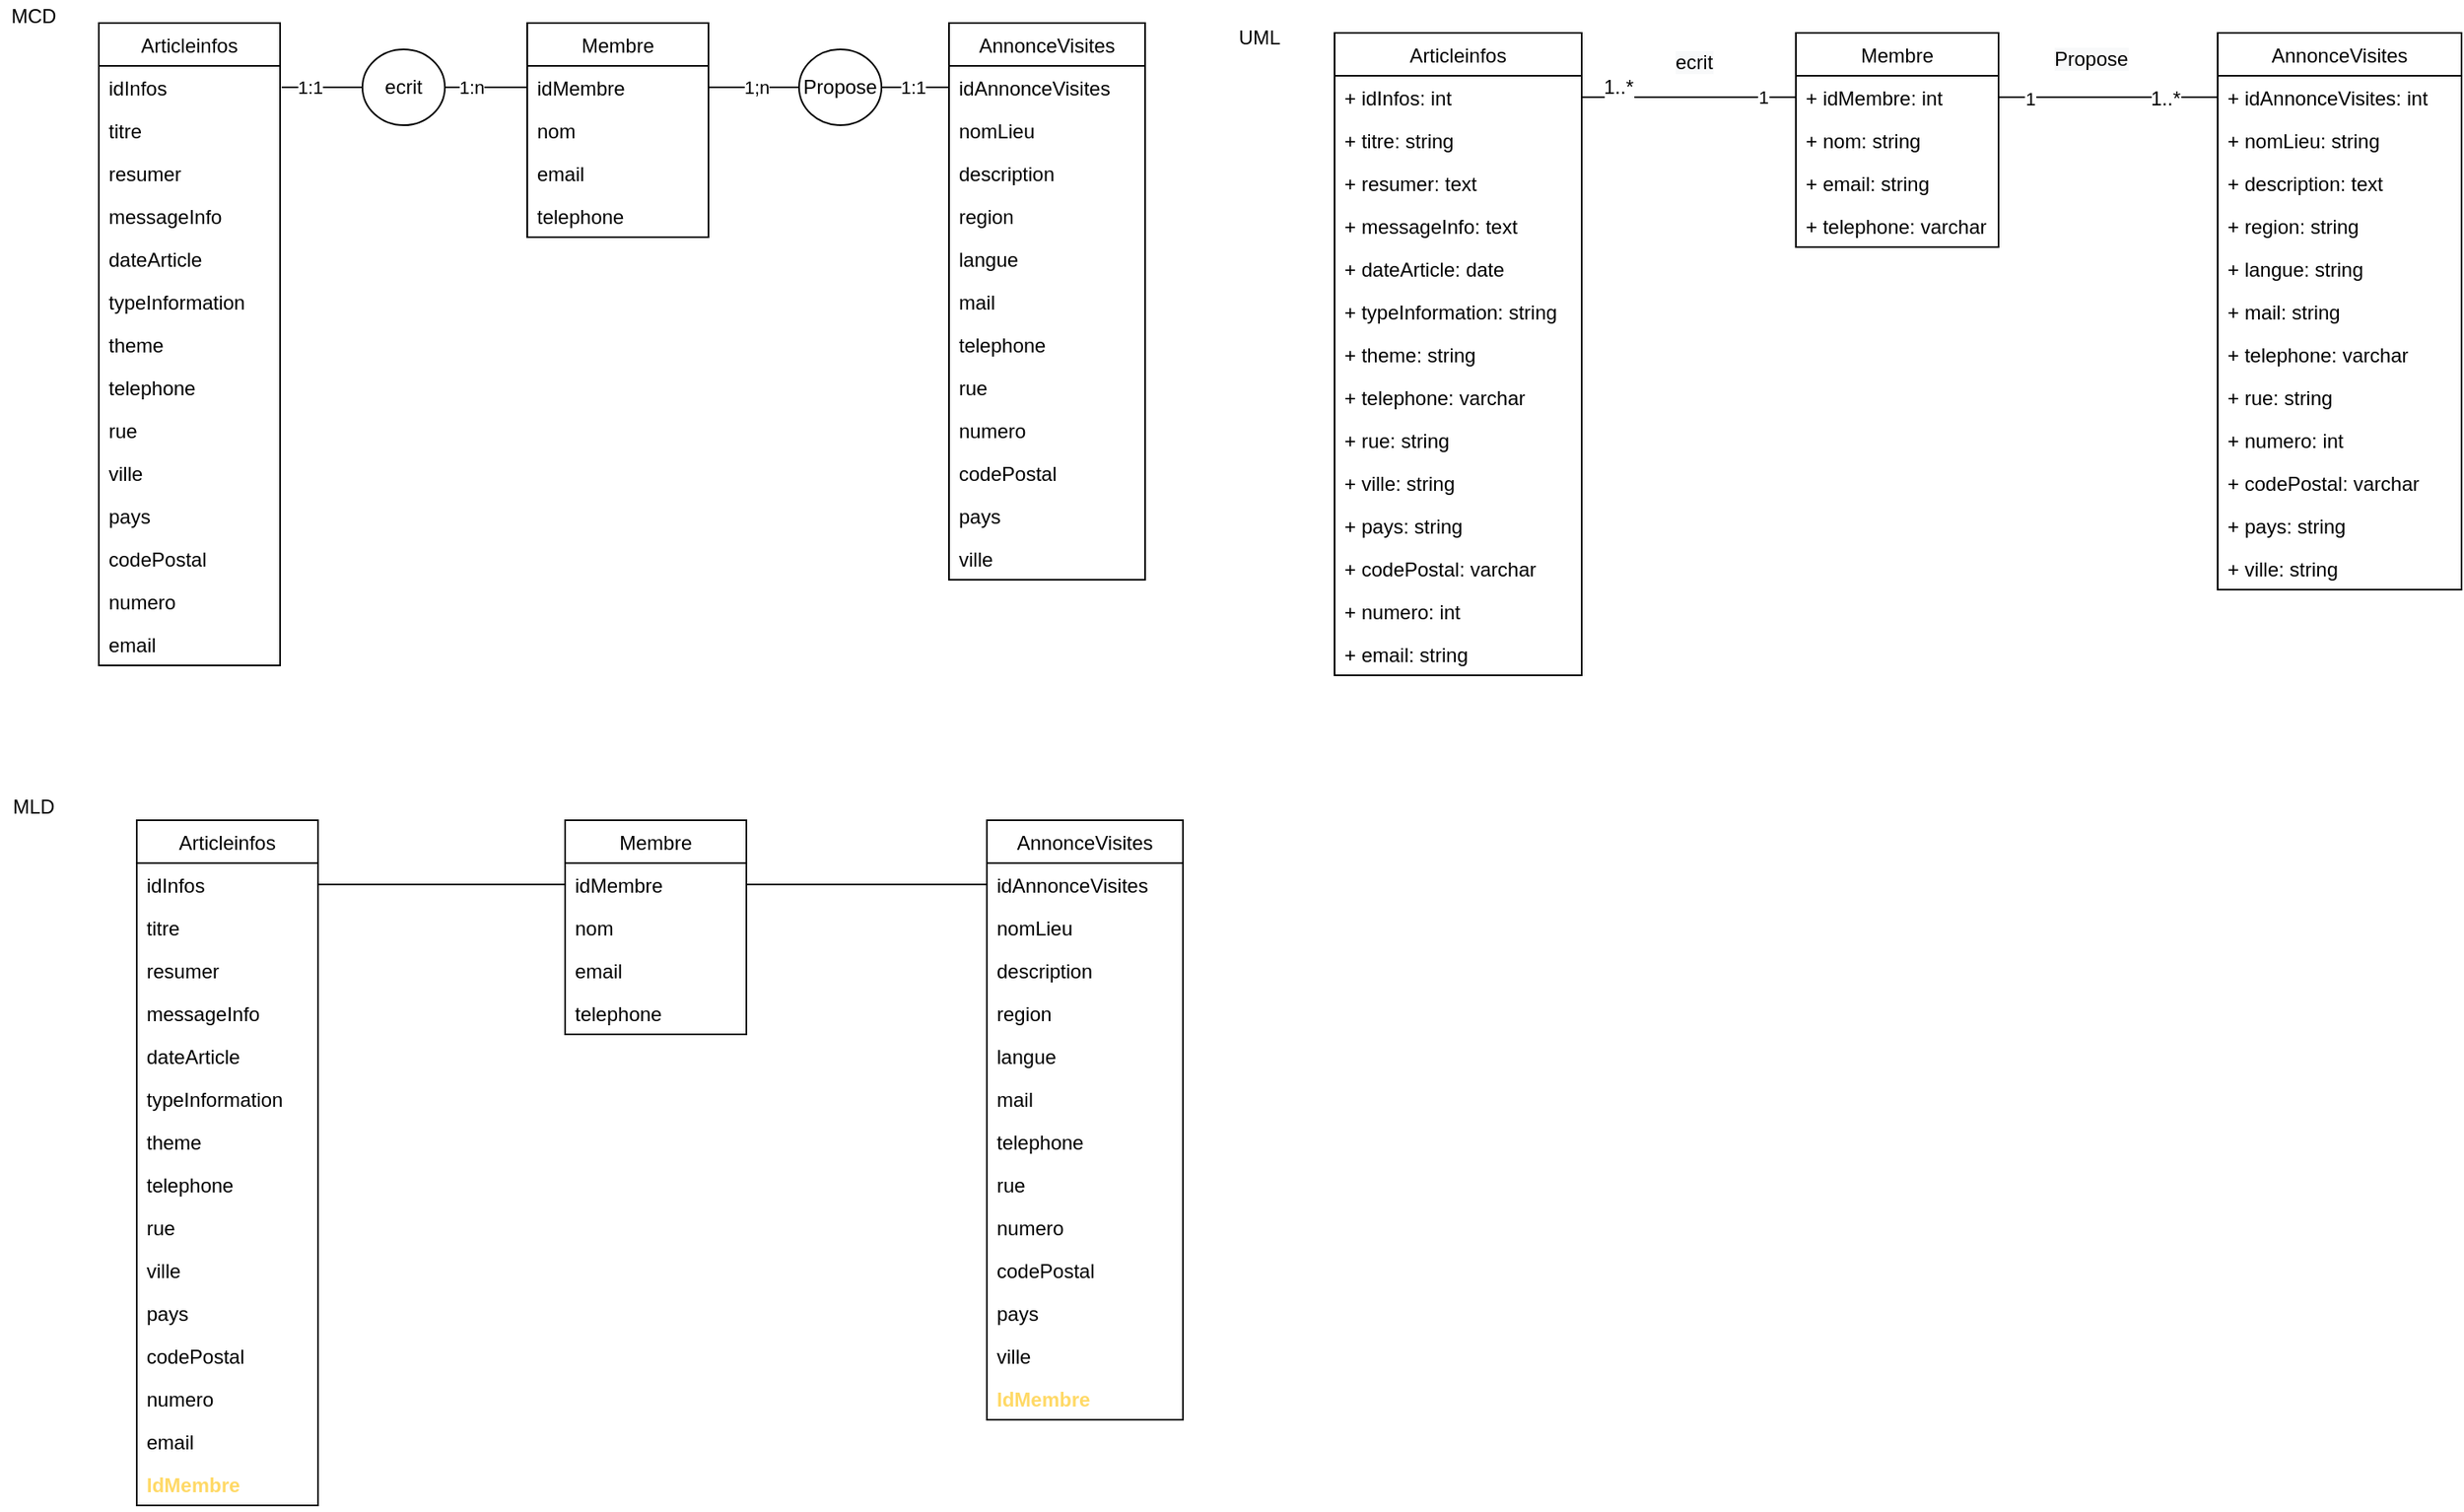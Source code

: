 <mxfile version="14.1.8" type="device"><diagram id="xvcOyk2g-yGnM3AWFc_P" name="Page-1"><mxGraphModel dx="1264" dy="1801" grid="1" gridSize="10" guides="1" tooltips="1" connect="1" arrows="1" fold="1" page="1" pageScale="1" pageWidth="827" pageHeight="1169" math="0" shadow="0"><root><mxCell id="0"/><mxCell id="1" parent="0"/><mxCell id="XRsnQFjQ1CBoP8a9U3UT-1" value="Membre" style="swimlane;fontStyle=0;childLayout=stackLayout;horizontal=1;startSize=26;fillColor=none;horizontalStack=0;resizeParent=1;resizeParentMax=0;resizeLast=0;collapsible=1;marginBottom=0;" vertex="1" parent="1"><mxGeometry x="820" y="-596" width="110" height="130" as="geometry"/></mxCell><mxCell id="XRsnQFjQ1CBoP8a9U3UT-2" value="idMembre" style="text;strokeColor=none;fillColor=none;align=left;verticalAlign=top;spacingLeft=4;spacingRight=4;overflow=hidden;rotatable=0;points=[[0,0.5],[1,0.5]];portConstraint=eastwest;" vertex="1" parent="XRsnQFjQ1CBoP8a9U3UT-1"><mxGeometry y="26" width="110" height="26" as="geometry"/></mxCell><mxCell id="XRsnQFjQ1CBoP8a9U3UT-3" value="nom" style="text;strokeColor=none;fillColor=none;align=left;verticalAlign=top;spacingLeft=4;spacingRight=4;overflow=hidden;rotatable=0;points=[[0,0.5],[1,0.5]];portConstraint=eastwest;" vertex="1" parent="XRsnQFjQ1CBoP8a9U3UT-1"><mxGeometry y="52" width="110" height="26" as="geometry"/></mxCell><mxCell id="XRsnQFjQ1CBoP8a9U3UT-4" value="email" style="text;strokeColor=none;fillColor=none;align=left;verticalAlign=top;spacingLeft=4;spacingRight=4;overflow=hidden;rotatable=0;points=[[0,0.5],[1,0.5]];portConstraint=eastwest;" vertex="1" parent="XRsnQFjQ1CBoP8a9U3UT-1"><mxGeometry y="78" width="110" height="26" as="geometry"/></mxCell><mxCell id="XRsnQFjQ1CBoP8a9U3UT-5" value="telephone" style="text;strokeColor=none;fillColor=none;align=left;verticalAlign=top;spacingLeft=4;spacingRight=4;overflow=hidden;rotatable=0;points=[[0,0.5],[1,0.5]];portConstraint=eastwest;" vertex="1" parent="XRsnQFjQ1CBoP8a9U3UT-1"><mxGeometry y="104" width="110" height="26" as="geometry"/></mxCell><mxCell id="XRsnQFjQ1CBoP8a9U3UT-6" value="Articleinfos" style="swimlane;fontStyle=0;childLayout=stackLayout;horizontal=1;startSize=26;fillColor=none;horizontalStack=0;resizeParent=1;resizeParentMax=0;resizeLast=0;collapsible=1;marginBottom=0;" vertex="1" parent="1"><mxGeometry x="560" y="-596" width="110" height="390" as="geometry"/></mxCell><mxCell id="XRsnQFjQ1CBoP8a9U3UT-7" value="idInfos" style="text;strokeColor=none;fillColor=none;align=left;verticalAlign=top;spacingLeft=4;spacingRight=4;overflow=hidden;rotatable=0;points=[[0,0.5],[1,0.5]];portConstraint=eastwest;" vertex="1" parent="XRsnQFjQ1CBoP8a9U3UT-6"><mxGeometry y="26" width="110" height="26" as="geometry"/></mxCell><mxCell id="XRsnQFjQ1CBoP8a9U3UT-8" value="titre" style="text;strokeColor=none;fillColor=none;align=left;verticalAlign=top;spacingLeft=4;spacingRight=4;overflow=hidden;rotatable=0;points=[[0,0.5],[1,0.5]];portConstraint=eastwest;" vertex="1" parent="XRsnQFjQ1CBoP8a9U3UT-6"><mxGeometry y="52" width="110" height="26" as="geometry"/></mxCell><mxCell id="XRsnQFjQ1CBoP8a9U3UT-9" value="resumer" style="text;strokeColor=none;fillColor=none;align=left;verticalAlign=top;spacingLeft=4;spacingRight=4;overflow=hidden;rotatable=0;points=[[0,0.5],[1,0.5]];portConstraint=eastwest;" vertex="1" parent="XRsnQFjQ1CBoP8a9U3UT-6"><mxGeometry y="78" width="110" height="26" as="geometry"/></mxCell><mxCell id="XRsnQFjQ1CBoP8a9U3UT-10" value="messageInfo" style="text;strokeColor=none;fillColor=none;align=left;verticalAlign=top;spacingLeft=4;spacingRight=4;overflow=hidden;rotatable=0;points=[[0,0.5],[1,0.5]];portConstraint=eastwest;" vertex="1" parent="XRsnQFjQ1CBoP8a9U3UT-6"><mxGeometry y="104" width="110" height="26" as="geometry"/></mxCell><mxCell id="XRsnQFjQ1CBoP8a9U3UT-11" value="dateArticle" style="text;strokeColor=none;fillColor=none;align=left;verticalAlign=top;spacingLeft=4;spacingRight=4;overflow=hidden;rotatable=0;points=[[0,0.5],[1,0.5]];portConstraint=eastwest;" vertex="1" parent="XRsnQFjQ1CBoP8a9U3UT-6"><mxGeometry y="130" width="110" height="26" as="geometry"/></mxCell><mxCell id="XRsnQFjQ1CBoP8a9U3UT-12" value="typeInformation" style="text;strokeColor=none;fillColor=none;align=left;verticalAlign=top;spacingLeft=4;spacingRight=4;overflow=hidden;rotatable=0;points=[[0,0.5],[1,0.5]];portConstraint=eastwest;" vertex="1" parent="XRsnQFjQ1CBoP8a9U3UT-6"><mxGeometry y="156" width="110" height="26" as="geometry"/></mxCell><mxCell id="XRsnQFjQ1CBoP8a9U3UT-13" value="theme&#10;" style="text;strokeColor=none;fillColor=none;align=left;verticalAlign=top;spacingLeft=4;spacingRight=4;overflow=hidden;rotatable=0;points=[[0,0.5],[1,0.5]];portConstraint=eastwest;" vertex="1" parent="XRsnQFjQ1CBoP8a9U3UT-6"><mxGeometry y="182" width="110" height="26" as="geometry"/></mxCell><mxCell id="XRsnQFjQ1CBoP8a9U3UT-14" value="telephone" style="text;strokeColor=none;fillColor=none;align=left;verticalAlign=top;spacingLeft=4;spacingRight=4;overflow=hidden;rotatable=0;points=[[0,0.5],[1,0.5]];portConstraint=eastwest;" vertex="1" parent="XRsnQFjQ1CBoP8a9U3UT-6"><mxGeometry y="208" width="110" height="26" as="geometry"/></mxCell><mxCell id="XRsnQFjQ1CBoP8a9U3UT-15" value="rue" style="text;strokeColor=none;fillColor=none;align=left;verticalAlign=top;spacingLeft=4;spacingRight=4;overflow=hidden;rotatable=0;points=[[0,0.5],[1,0.5]];portConstraint=eastwest;" vertex="1" parent="XRsnQFjQ1CBoP8a9U3UT-6"><mxGeometry y="234" width="110" height="26" as="geometry"/></mxCell><mxCell id="XRsnQFjQ1CBoP8a9U3UT-16" value="ville" style="text;strokeColor=none;fillColor=none;align=left;verticalAlign=top;spacingLeft=4;spacingRight=4;overflow=hidden;rotatable=0;points=[[0,0.5],[1,0.5]];portConstraint=eastwest;" vertex="1" parent="XRsnQFjQ1CBoP8a9U3UT-6"><mxGeometry y="260" width="110" height="26" as="geometry"/></mxCell><mxCell id="XRsnQFjQ1CBoP8a9U3UT-17" value="pays" style="text;strokeColor=none;fillColor=none;align=left;verticalAlign=top;spacingLeft=4;spacingRight=4;overflow=hidden;rotatable=0;points=[[0,0.5],[1,0.5]];portConstraint=eastwest;" vertex="1" parent="XRsnQFjQ1CBoP8a9U3UT-6"><mxGeometry y="286" width="110" height="26" as="geometry"/></mxCell><mxCell id="XRsnQFjQ1CBoP8a9U3UT-18" value="codePostal" style="text;strokeColor=none;fillColor=none;align=left;verticalAlign=top;spacingLeft=4;spacingRight=4;overflow=hidden;rotatable=0;points=[[0,0.5],[1,0.5]];portConstraint=eastwest;" vertex="1" parent="XRsnQFjQ1CBoP8a9U3UT-6"><mxGeometry y="312" width="110" height="26" as="geometry"/></mxCell><mxCell id="XRsnQFjQ1CBoP8a9U3UT-19" value="numero" style="text;strokeColor=none;fillColor=none;align=left;verticalAlign=top;spacingLeft=4;spacingRight=4;overflow=hidden;rotatable=0;points=[[0,0.5],[1,0.5]];portConstraint=eastwest;" vertex="1" parent="XRsnQFjQ1CBoP8a9U3UT-6"><mxGeometry y="338" width="110" height="26" as="geometry"/></mxCell><mxCell id="XRsnQFjQ1CBoP8a9U3UT-20" value="email" style="text;strokeColor=none;fillColor=none;align=left;verticalAlign=top;spacingLeft=4;spacingRight=4;overflow=hidden;rotatable=0;points=[[0,0.5],[1,0.5]];portConstraint=eastwest;" vertex="1" parent="XRsnQFjQ1CBoP8a9U3UT-6"><mxGeometry y="364" width="110" height="26" as="geometry"/></mxCell><mxCell id="XRsnQFjQ1CBoP8a9U3UT-21" style="edgeStyle=orthogonalEdgeStyle;rounded=0;orthogonalLoop=1;jettySize=auto;html=1;exitX=0;exitY=0.5;exitDx=0;exitDy=0;endArrow=none;endFill=0;" edge="1" parent="1"><mxGeometry relative="1" as="geometry"><mxPoint x="721.0" y="-557" as="sourcePoint"/><mxPoint x="671" y="-557" as="targetPoint"/></mxGeometry></mxCell><mxCell id="XRsnQFjQ1CBoP8a9U3UT-22" value="1:1" style="edgeLabel;html=1;align=center;verticalAlign=middle;resizable=0;points=[];" vertex="1" connectable="0" parent="XRsnQFjQ1CBoP8a9U3UT-21"><mxGeometry x="0.32" relative="1" as="geometry"><mxPoint as="offset"/></mxGeometry></mxCell><mxCell id="XRsnQFjQ1CBoP8a9U3UT-23" value="ecrit" style="ellipse;whiteSpace=wrap;html=1;" vertex="1" parent="1"><mxGeometry x="720" y="-580" width="50" height="46" as="geometry"/></mxCell><mxCell id="XRsnQFjQ1CBoP8a9U3UT-24" style="edgeStyle=orthogonalEdgeStyle;rounded=0;orthogonalLoop=1;jettySize=auto;html=1;entryX=1;entryY=0.5;entryDx=0;entryDy=0;endArrow=none;endFill=0;" edge="1" parent="1" source="XRsnQFjQ1CBoP8a9U3UT-2" target="XRsnQFjQ1CBoP8a9U3UT-23"><mxGeometry relative="1" as="geometry"/></mxCell><mxCell id="XRsnQFjQ1CBoP8a9U3UT-25" value="1:n" style="edgeLabel;html=1;align=center;verticalAlign=middle;resizable=0;points=[];" vertex="1" connectable="0" parent="XRsnQFjQ1CBoP8a9U3UT-24"><mxGeometry x="-0.362" relative="1" as="geometry"><mxPoint x="-18" as="offset"/></mxGeometry></mxCell><mxCell id="XRsnQFjQ1CBoP8a9U3UT-26" value="AnnonceVisites" style="swimlane;fontStyle=0;childLayout=stackLayout;horizontal=1;startSize=26;fillColor=none;horizontalStack=0;resizeParent=1;resizeParentMax=0;resizeLast=0;collapsible=1;marginBottom=0;" vertex="1" parent="1"><mxGeometry x="1076" y="-596" width="119" height="338" as="geometry"/></mxCell><mxCell id="XRsnQFjQ1CBoP8a9U3UT-27" value="idAnnonceVisites" style="text;strokeColor=none;fillColor=none;align=left;verticalAlign=top;spacingLeft=4;spacingRight=4;overflow=hidden;rotatable=0;points=[[0,0.5],[1,0.5]];portConstraint=eastwest;" vertex="1" parent="XRsnQFjQ1CBoP8a9U3UT-26"><mxGeometry y="26" width="119" height="26" as="geometry"/></mxCell><mxCell id="XRsnQFjQ1CBoP8a9U3UT-28" value="nomLieu" style="text;strokeColor=none;fillColor=none;align=left;verticalAlign=top;spacingLeft=4;spacingRight=4;overflow=hidden;rotatable=0;points=[[0,0.5],[1,0.5]];portConstraint=eastwest;" vertex="1" parent="XRsnQFjQ1CBoP8a9U3UT-26"><mxGeometry y="52" width="119" height="26" as="geometry"/></mxCell><mxCell id="XRsnQFjQ1CBoP8a9U3UT-122" value="description" style="text;strokeColor=none;fillColor=none;align=left;verticalAlign=top;spacingLeft=4;spacingRight=4;overflow=hidden;rotatable=0;points=[[0,0.5],[1,0.5]];portConstraint=eastwest;" vertex="1" parent="XRsnQFjQ1CBoP8a9U3UT-26"><mxGeometry y="78" width="119" height="26" as="geometry"/></mxCell><mxCell id="XRsnQFjQ1CBoP8a9U3UT-29" value="region" style="text;strokeColor=none;fillColor=none;align=left;verticalAlign=top;spacingLeft=4;spacingRight=4;overflow=hidden;rotatable=0;points=[[0,0.5],[1,0.5]];portConstraint=eastwest;" vertex="1" parent="XRsnQFjQ1CBoP8a9U3UT-26"><mxGeometry y="104" width="119" height="26" as="geometry"/></mxCell><mxCell id="XRsnQFjQ1CBoP8a9U3UT-30" value="langue" style="text;strokeColor=none;fillColor=none;align=left;verticalAlign=top;spacingLeft=4;spacingRight=4;overflow=hidden;rotatable=0;points=[[0,0.5],[1,0.5]];portConstraint=eastwest;" vertex="1" parent="XRsnQFjQ1CBoP8a9U3UT-26"><mxGeometry y="130" width="119" height="26" as="geometry"/></mxCell><mxCell id="XRsnQFjQ1CBoP8a9U3UT-31" value="mail" style="text;strokeColor=none;fillColor=none;align=left;verticalAlign=top;spacingLeft=4;spacingRight=4;overflow=hidden;rotatable=0;points=[[0,0.5],[1,0.5]];portConstraint=eastwest;" vertex="1" parent="XRsnQFjQ1CBoP8a9U3UT-26"><mxGeometry y="156" width="119" height="26" as="geometry"/></mxCell><mxCell id="XRsnQFjQ1CBoP8a9U3UT-32" value="telephone" style="text;strokeColor=none;fillColor=none;align=left;verticalAlign=top;spacingLeft=4;spacingRight=4;overflow=hidden;rotatable=0;points=[[0,0.5],[1,0.5]];portConstraint=eastwest;" vertex="1" parent="XRsnQFjQ1CBoP8a9U3UT-26"><mxGeometry y="182" width="119" height="26" as="geometry"/></mxCell><mxCell id="XRsnQFjQ1CBoP8a9U3UT-33" value="rue" style="text;strokeColor=none;fillColor=none;align=left;verticalAlign=top;spacingLeft=4;spacingRight=4;overflow=hidden;rotatable=0;points=[[0,0.5],[1,0.5]];portConstraint=eastwest;" vertex="1" parent="XRsnQFjQ1CBoP8a9U3UT-26"><mxGeometry y="208" width="119" height="26" as="geometry"/></mxCell><mxCell id="XRsnQFjQ1CBoP8a9U3UT-34" value="numero" style="text;strokeColor=none;fillColor=none;align=left;verticalAlign=top;spacingLeft=4;spacingRight=4;overflow=hidden;rotatable=0;points=[[0,0.5],[1,0.5]];portConstraint=eastwest;" vertex="1" parent="XRsnQFjQ1CBoP8a9U3UT-26"><mxGeometry y="234" width="119" height="26" as="geometry"/></mxCell><mxCell id="XRsnQFjQ1CBoP8a9U3UT-35" value="codePostal" style="text;strokeColor=none;fillColor=none;align=left;verticalAlign=top;spacingLeft=4;spacingRight=4;overflow=hidden;rotatable=0;points=[[0,0.5],[1,0.5]];portConstraint=eastwest;" vertex="1" parent="XRsnQFjQ1CBoP8a9U3UT-26"><mxGeometry y="260" width="119" height="26" as="geometry"/></mxCell><mxCell id="XRsnQFjQ1CBoP8a9U3UT-36" value="pays" style="text;strokeColor=none;fillColor=none;align=left;verticalAlign=top;spacingLeft=4;spacingRight=4;overflow=hidden;rotatable=0;points=[[0,0.5],[1,0.5]];portConstraint=eastwest;" vertex="1" parent="XRsnQFjQ1CBoP8a9U3UT-26"><mxGeometry y="286" width="119" height="26" as="geometry"/></mxCell><mxCell id="XRsnQFjQ1CBoP8a9U3UT-37" value="ville" style="text;strokeColor=none;fillColor=none;align=left;verticalAlign=top;spacingLeft=4;spacingRight=4;overflow=hidden;rotatable=0;points=[[0,0.5],[1,0.5]];portConstraint=eastwest;" vertex="1" parent="XRsnQFjQ1CBoP8a9U3UT-26"><mxGeometry y="312" width="119" height="26" as="geometry"/></mxCell><mxCell id="XRsnQFjQ1CBoP8a9U3UT-38" style="edgeStyle=orthogonalEdgeStyle;rounded=0;orthogonalLoop=1;jettySize=auto;html=1;exitX=1;exitY=0.5;exitDx=0;exitDy=0;endArrow=none;endFill=0;entryX=0;entryY=0.5;entryDx=0;entryDy=0;" edge="1" parent="1" source="XRsnQFjQ1CBoP8a9U3UT-42" target="XRsnQFjQ1CBoP8a9U3UT-27"><mxGeometry relative="1" as="geometry"><mxPoint x="1079.0" y="-557" as="sourcePoint"/><mxPoint x="1143" y="-557" as="targetPoint"/></mxGeometry></mxCell><mxCell id="XRsnQFjQ1CBoP8a9U3UT-39" value="1:1" style="edgeLabel;html=1;align=center;verticalAlign=middle;resizable=0;points=[];" vertex="1" connectable="0" parent="XRsnQFjQ1CBoP8a9U3UT-38"><mxGeometry x="0.32" relative="1" as="geometry"><mxPoint x="-8" as="offset"/></mxGeometry></mxCell><mxCell id="XRsnQFjQ1CBoP8a9U3UT-40" style="edgeStyle=orthogonalEdgeStyle;rounded=0;orthogonalLoop=1;jettySize=auto;html=1;entryX=1;entryY=0.5;entryDx=0;entryDy=0;endArrow=none;endFill=0;" edge="1" parent="1" source="XRsnQFjQ1CBoP8a9U3UT-42" target="XRsnQFjQ1CBoP8a9U3UT-2"><mxGeometry relative="1" as="geometry"/></mxCell><mxCell id="XRsnQFjQ1CBoP8a9U3UT-41" value="1;n" style="edgeLabel;html=1;align=center;verticalAlign=middle;resizable=0;points=[];" vertex="1" connectable="0" parent="XRsnQFjQ1CBoP8a9U3UT-40"><mxGeometry x="0.616" relative="1" as="geometry"><mxPoint x="18" as="offset"/></mxGeometry></mxCell><mxCell id="XRsnQFjQ1CBoP8a9U3UT-42" value="Propose" style="ellipse;whiteSpace=wrap;html=1;" vertex="1" parent="1"><mxGeometry x="985" y="-580" width="50" height="46" as="geometry"/></mxCell><mxCell id="XRsnQFjQ1CBoP8a9U3UT-43" value="MCD" style="text;html=1;align=center;verticalAlign=middle;resizable=0;points=[];autosize=1;" vertex="1" parent="1"><mxGeometry x="500" y="-610" width="40" height="20" as="geometry"/></mxCell><mxCell id="XRsnQFjQ1CBoP8a9U3UT-44" value="MLD" style="text;html=1;align=center;verticalAlign=middle;resizable=0;points=[];autosize=1;" vertex="1" parent="1"><mxGeometry x="500" y="-130" width="40" height="20" as="geometry"/></mxCell><mxCell id="XRsnQFjQ1CBoP8a9U3UT-45" value="UML" style="text;html=1;align=center;verticalAlign=middle;resizable=0;points=[];autosize=1;" vertex="1" parent="1"><mxGeometry x="1244" y="-597" width="40" height="20" as="geometry"/></mxCell><mxCell id="XRsnQFjQ1CBoP8a9U3UT-46" value="Membre" style="swimlane;fontStyle=0;childLayout=stackLayout;horizontal=1;startSize=26;fillColor=none;horizontalStack=0;resizeParent=1;resizeParentMax=0;resizeLast=0;collapsible=1;marginBottom=0;" vertex="1" parent="1"><mxGeometry x="1590" y="-590" width="123" height="130" as="geometry"/></mxCell><mxCell id="XRsnQFjQ1CBoP8a9U3UT-47" value="+ idMembre: int" style="text;strokeColor=none;fillColor=none;align=left;verticalAlign=top;spacingLeft=4;spacingRight=4;overflow=hidden;rotatable=0;points=[[0,0.5],[1,0.5]];portConstraint=eastwest;" vertex="1" parent="XRsnQFjQ1CBoP8a9U3UT-46"><mxGeometry y="26" width="123" height="26" as="geometry"/></mxCell><mxCell id="XRsnQFjQ1CBoP8a9U3UT-48" value="+ nom: string" style="text;strokeColor=none;fillColor=none;align=left;verticalAlign=top;spacingLeft=4;spacingRight=4;overflow=hidden;rotatable=0;points=[[0,0.5],[1,0.5]];portConstraint=eastwest;" vertex="1" parent="XRsnQFjQ1CBoP8a9U3UT-46"><mxGeometry y="52" width="123" height="26" as="geometry"/></mxCell><mxCell id="XRsnQFjQ1CBoP8a9U3UT-49" value="+ email: string" style="text;strokeColor=none;fillColor=none;align=left;verticalAlign=top;spacingLeft=4;spacingRight=4;overflow=hidden;rotatable=0;points=[[0,0.5],[1,0.5]];portConstraint=eastwest;" vertex="1" parent="XRsnQFjQ1CBoP8a9U3UT-46"><mxGeometry y="78" width="123" height="26" as="geometry"/></mxCell><mxCell id="XRsnQFjQ1CBoP8a9U3UT-50" value="+ telephone: varchar" style="text;strokeColor=none;fillColor=none;align=left;verticalAlign=top;spacingLeft=4;spacingRight=4;overflow=hidden;rotatable=0;points=[[0,0.5],[1,0.5]];portConstraint=eastwest;" vertex="1" parent="XRsnQFjQ1CBoP8a9U3UT-46"><mxGeometry y="104" width="123" height="26" as="geometry"/></mxCell><mxCell id="XRsnQFjQ1CBoP8a9U3UT-51" style="edgeStyle=orthogonalEdgeStyle;rounded=0;orthogonalLoop=1;jettySize=auto;html=1;exitX=0;exitY=0.5;exitDx=0;exitDy=0;endArrow=none;endFill=0;entryX=1;entryY=0.5;entryDx=0;entryDy=0;" edge="1" parent="1" source="XRsnQFjQ1CBoP8a9U3UT-47" target="XRsnQFjQ1CBoP8a9U3UT-72"><mxGeometry relative="1" as="geometry"><mxPoint x="1491.0" y="-551" as="sourcePoint"/><mxPoint x="1441" y="-551" as="targetPoint"/></mxGeometry></mxCell><mxCell id="XRsnQFjQ1CBoP8a9U3UT-52" value="AnnonceVisites" style="swimlane;fontStyle=0;childLayout=stackLayout;horizontal=1;startSize=26;fillColor=none;horizontalStack=0;resizeParent=1;resizeParentMax=0;resizeLast=0;collapsible=1;marginBottom=0;" vertex="1" parent="1"><mxGeometry x="1846" y="-590" width="148" height="338" as="geometry"/></mxCell><mxCell id="XRsnQFjQ1CBoP8a9U3UT-53" value="+ idAnnonceVisites: int" style="text;strokeColor=none;fillColor=none;align=left;verticalAlign=top;spacingLeft=4;spacingRight=4;overflow=hidden;rotatable=0;points=[[0,0.5],[1,0.5]];portConstraint=eastwest;" vertex="1" parent="XRsnQFjQ1CBoP8a9U3UT-52"><mxGeometry y="26" width="148" height="26" as="geometry"/></mxCell><mxCell id="XRsnQFjQ1CBoP8a9U3UT-54" value="+ nomLieu: string" style="text;strokeColor=none;fillColor=none;align=left;verticalAlign=top;spacingLeft=4;spacingRight=4;overflow=hidden;rotatable=0;points=[[0,0.5],[1,0.5]];portConstraint=eastwest;" vertex="1" parent="XRsnQFjQ1CBoP8a9U3UT-52"><mxGeometry y="52" width="148" height="26" as="geometry"/></mxCell><mxCell id="XRsnQFjQ1CBoP8a9U3UT-124" value="+ description: text" style="text;strokeColor=none;fillColor=none;align=left;verticalAlign=top;spacingLeft=4;spacingRight=4;overflow=hidden;rotatable=0;points=[[0,0.5],[1,0.5]];portConstraint=eastwest;" vertex="1" parent="XRsnQFjQ1CBoP8a9U3UT-52"><mxGeometry y="78" width="148" height="26" as="geometry"/></mxCell><mxCell id="XRsnQFjQ1CBoP8a9U3UT-55" value="+ region: string" style="text;strokeColor=none;fillColor=none;align=left;verticalAlign=top;spacingLeft=4;spacingRight=4;overflow=hidden;rotatable=0;points=[[0,0.5],[1,0.5]];portConstraint=eastwest;" vertex="1" parent="XRsnQFjQ1CBoP8a9U3UT-52"><mxGeometry y="104" width="148" height="26" as="geometry"/></mxCell><mxCell id="XRsnQFjQ1CBoP8a9U3UT-56" value="+ langue: string" style="text;strokeColor=none;fillColor=none;align=left;verticalAlign=top;spacingLeft=4;spacingRight=4;overflow=hidden;rotatable=0;points=[[0,0.5],[1,0.5]];portConstraint=eastwest;" vertex="1" parent="XRsnQFjQ1CBoP8a9U3UT-52"><mxGeometry y="130" width="148" height="26" as="geometry"/></mxCell><mxCell id="XRsnQFjQ1CBoP8a9U3UT-57" value="+ mail: string" style="text;strokeColor=none;fillColor=none;align=left;verticalAlign=top;spacingLeft=4;spacingRight=4;overflow=hidden;rotatable=0;points=[[0,0.5],[1,0.5]];portConstraint=eastwest;" vertex="1" parent="XRsnQFjQ1CBoP8a9U3UT-52"><mxGeometry y="156" width="148" height="26" as="geometry"/></mxCell><mxCell id="XRsnQFjQ1CBoP8a9U3UT-58" value="+ telephone: varchar" style="text;strokeColor=none;fillColor=none;align=left;verticalAlign=top;spacingLeft=4;spacingRight=4;overflow=hidden;rotatable=0;points=[[0,0.5],[1,0.5]];portConstraint=eastwest;" vertex="1" parent="XRsnQFjQ1CBoP8a9U3UT-52"><mxGeometry y="182" width="148" height="26" as="geometry"/></mxCell><mxCell id="XRsnQFjQ1CBoP8a9U3UT-59" value="+ rue: string" style="text;strokeColor=none;fillColor=none;align=left;verticalAlign=top;spacingLeft=4;spacingRight=4;overflow=hidden;rotatable=0;points=[[0,0.5],[1,0.5]];portConstraint=eastwest;" vertex="1" parent="XRsnQFjQ1CBoP8a9U3UT-52"><mxGeometry y="208" width="148" height="26" as="geometry"/></mxCell><mxCell id="XRsnQFjQ1CBoP8a9U3UT-60" value="+ numero: int" style="text;strokeColor=none;fillColor=none;align=left;verticalAlign=top;spacingLeft=4;spacingRight=4;overflow=hidden;rotatable=0;points=[[0,0.5],[1,0.5]];portConstraint=eastwest;" vertex="1" parent="XRsnQFjQ1CBoP8a9U3UT-52"><mxGeometry y="234" width="148" height="26" as="geometry"/></mxCell><mxCell id="XRsnQFjQ1CBoP8a9U3UT-61" value="+ codePostal: varchar" style="text;strokeColor=none;fillColor=none;align=left;verticalAlign=top;spacingLeft=4;spacingRight=4;overflow=hidden;rotatable=0;points=[[0,0.5],[1,0.5]];portConstraint=eastwest;" vertex="1" parent="XRsnQFjQ1CBoP8a9U3UT-52"><mxGeometry y="260" width="148" height="26" as="geometry"/></mxCell><mxCell id="XRsnQFjQ1CBoP8a9U3UT-62" value="+ pays: string" style="text;strokeColor=none;fillColor=none;align=left;verticalAlign=top;spacingLeft=4;spacingRight=4;overflow=hidden;rotatable=0;points=[[0,0.5],[1,0.5]];portConstraint=eastwest;" vertex="1" parent="XRsnQFjQ1CBoP8a9U3UT-52"><mxGeometry y="286" width="148" height="26" as="geometry"/></mxCell><mxCell id="XRsnQFjQ1CBoP8a9U3UT-63" value="+ ville: string" style="text;strokeColor=none;fillColor=none;align=left;verticalAlign=top;spacingLeft=4;spacingRight=4;overflow=hidden;rotatable=0;points=[[0,0.5],[1,0.5]];portConstraint=eastwest;" vertex="1" parent="XRsnQFjQ1CBoP8a9U3UT-52"><mxGeometry y="312" width="148" height="26" as="geometry"/></mxCell><mxCell id="XRsnQFjQ1CBoP8a9U3UT-64" value="&lt;span style=&quot;font-size: 12px&quot;&gt;1..*&lt;/span&gt;" style="edgeLabel;html=1;align=center;verticalAlign=middle;resizable=0;points=[];" vertex="1" connectable="0" parent="1"><mxGeometry x="1461.998" y="-551" as="geometry"><mxPoint x="20" y="-6" as="offset"/></mxGeometry></mxCell><mxCell id="XRsnQFjQ1CBoP8a9U3UT-65" value="1" style="edgeLabel;html=1;align=center;verticalAlign=middle;resizable=0;points=[];" vertex="1" connectable="0" parent="1"><mxGeometry x="1570.001" y="-551" as="geometry"/></mxCell><mxCell id="XRsnQFjQ1CBoP8a9U3UT-66" value="&lt;span style=&quot;color: rgb(0, 0, 0); font-family: helvetica; font-size: 12px; font-style: normal; font-weight: 400; letter-spacing: normal; text-align: center; text-indent: 0px; text-transform: none; word-spacing: 0px; background-color: rgb(248, 249, 250); display: inline; float: none;&quot;&gt;ecrit&lt;/span&gt;" style="text;whiteSpace=wrap;html=1;" vertex="1" parent="1"><mxGeometry x="1515" y="-586" width="30" height="30" as="geometry"/></mxCell><mxCell id="XRsnQFjQ1CBoP8a9U3UT-67" style="edgeStyle=orthogonalEdgeStyle;rounded=0;orthogonalLoop=1;jettySize=auto;html=1;exitX=1;exitY=0.5;exitDx=0;exitDy=0;entryX=0;entryY=0.5;entryDx=0;entryDy=0;endArrow=none;endFill=0;" edge="1" parent="1" source="XRsnQFjQ1CBoP8a9U3UT-47" target="XRsnQFjQ1CBoP8a9U3UT-53"><mxGeometry relative="1" as="geometry"><mxPoint x="1720" y="-544" as="sourcePoint"/><mxPoint x="1818" y="-544" as="targetPoint"/></mxGeometry></mxCell><mxCell id="XRsnQFjQ1CBoP8a9U3UT-68" value="1" style="edgeLabel;html=1;align=center;verticalAlign=middle;resizable=0;points=[];" vertex="1" connectable="0" parent="XRsnQFjQ1CBoP8a9U3UT-67"><mxGeometry x="-0.721" y="-1" relative="1" as="geometry"><mxPoint as="offset"/></mxGeometry></mxCell><mxCell id="XRsnQFjQ1CBoP8a9U3UT-69" value="&lt;span style=&quot;font-size: 12px&quot;&gt;1..*&lt;/span&gt;" style="edgeLabel;html=1;align=center;verticalAlign=middle;resizable=0;points=[];" vertex="1" connectable="0" parent="XRsnQFjQ1CBoP8a9U3UT-67"><mxGeometry x="0.789" y="-1" relative="1" as="geometry"><mxPoint x="-18" as="offset"/></mxGeometry></mxCell><mxCell id="XRsnQFjQ1CBoP8a9U3UT-70" value="&lt;span style=&quot;color: rgb(0, 0, 0); font-family: helvetica; font-size: 12px; font-style: normal; font-weight: 400; letter-spacing: normal; text-align: center; text-indent: 0px; text-transform: none; word-spacing: 0px; background-color: rgb(248, 249, 250); display: inline; float: none;&quot;&gt;Propose&lt;/span&gt;" style="text;whiteSpace=wrap;html=1;" vertex="1" parent="1"><mxGeometry x="1744.5" y="-588" width="49" height="30" as="geometry"/></mxCell><mxCell id="XRsnQFjQ1CBoP8a9U3UT-71" value="Articleinfos" style="swimlane;fontStyle=0;childLayout=stackLayout;horizontal=1;startSize=26;fillColor=none;horizontalStack=0;resizeParent=1;resizeParentMax=0;resizeLast=0;collapsible=1;marginBottom=0;" vertex="1" parent="1"><mxGeometry x="1310" y="-590" width="150" height="390" as="geometry"/></mxCell><mxCell id="XRsnQFjQ1CBoP8a9U3UT-72" value="+ idInfos: int" style="text;strokeColor=none;fillColor=none;align=left;verticalAlign=top;spacingLeft=4;spacingRight=4;overflow=hidden;rotatable=0;points=[[0,0.5],[1,0.5]];portConstraint=eastwest;" vertex="1" parent="XRsnQFjQ1CBoP8a9U3UT-71"><mxGeometry y="26" width="150" height="26" as="geometry"/></mxCell><mxCell id="XRsnQFjQ1CBoP8a9U3UT-73" value="+ titre: string" style="text;strokeColor=none;fillColor=none;align=left;verticalAlign=top;spacingLeft=4;spacingRight=4;overflow=hidden;rotatable=0;points=[[0,0.5],[1,0.5]];portConstraint=eastwest;" vertex="1" parent="XRsnQFjQ1CBoP8a9U3UT-71"><mxGeometry y="52" width="150" height="26" as="geometry"/></mxCell><mxCell id="XRsnQFjQ1CBoP8a9U3UT-74" value="+ resumer: text" style="text;strokeColor=none;fillColor=none;align=left;verticalAlign=top;spacingLeft=4;spacingRight=4;overflow=hidden;rotatable=0;points=[[0,0.5],[1,0.5]];portConstraint=eastwest;" vertex="1" parent="XRsnQFjQ1CBoP8a9U3UT-71"><mxGeometry y="78" width="150" height="26" as="geometry"/></mxCell><mxCell id="XRsnQFjQ1CBoP8a9U3UT-75" value="+ messageInfo: text" style="text;strokeColor=none;fillColor=none;align=left;verticalAlign=top;spacingLeft=4;spacingRight=4;overflow=hidden;rotatable=0;points=[[0,0.5],[1,0.5]];portConstraint=eastwest;" vertex="1" parent="XRsnQFjQ1CBoP8a9U3UT-71"><mxGeometry y="104" width="150" height="26" as="geometry"/></mxCell><mxCell id="XRsnQFjQ1CBoP8a9U3UT-76" value="+ dateArticle: date" style="text;strokeColor=none;fillColor=none;align=left;verticalAlign=top;spacingLeft=4;spacingRight=4;overflow=hidden;rotatable=0;points=[[0,0.5],[1,0.5]];portConstraint=eastwest;" vertex="1" parent="XRsnQFjQ1CBoP8a9U3UT-71"><mxGeometry y="130" width="150" height="26" as="geometry"/></mxCell><mxCell id="XRsnQFjQ1CBoP8a9U3UT-77" value="+ typeInformation: string" style="text;strokeColor=none;fillColor=none;align=left;verticalAlign=top;spacingLeft=4;spacingRight=4;overflow=hidden;rotatable=0;points=[[0,0.5],[1,0.5]];portConstraint=eastwest;" vertex="1" parent="XRsnQFjQ1CBoP8a9U3UT-71"><mxGeometry y="156" width="150" height="26" as="geometry"/></mxCell><mxCell id="XRsnQFjQ1CBoP8a9U3UT-78" value="+ theme: string" style="text;strokeColor=none;fillColor=none;align=left;verticalAlign=top;spacingLeft=4;spacingRight=4;overflow=hidden;rotatable=0;points=[[0,0.5],[1,0.5]];portConstraint=eastwest;" vertex="1" parent="XRsnQFjQ1CBoP8a9U3UT-71"><mxGeometry y="182" width="150" height="26" as="geometry"/></mxCell><mxCell id="XRsnQFjQ1CBoP8a9U3UT-79" value="+ telephone: varchar" style="text;strokeColor=none;fillColor=none;align=left;verticalAlign=top;spacingLeft=4;spacingRight=4;overflow=hidden;rotatable=0;points=[[0,0.5],[1,0.5]];portConstraint=eastwest;" vertex="1" parent="XRsnQFjQ1CBoP8a9U3UT-71"><mxGeometry y="208" width="150" height="26" as="geometry"/></mxCell><mxCell id="XRsnQFjQ1CBoP8a9U3UT-80" value="+ rue: string" style="text;strokeColor=none;fillColor=none;align=left;verticalAlign=top;spacingLeft=4;spacingRight=4;overflow=hidden;rotatable=0;points=[[0,0.5],[1,0.5]];portConstraint=eastwest;" vertex="1" parent="XRsnQFjQ1CBoP8a9U3UT-71"><mxGeometry y="234" width="150" height="26" as="geometry"/></mxCell><mxCell id="XRsnQFjQ1CBoP8a9U3UT-81" value="+ ville: string" style="text;strokeColor=none;fillColor=none;align=left;verticalAlign=top;spacingLeft=4;spacingRight=4;overflow=hidden;rotatable=0;points=[[0,0.5],[1,0.5]];portConstraint=eastwest;" vertex="1" parent="XRsnQFjQ1CBoP8a9U3UT-71"><mxGeometry y="260" width="150" height="26" as="geometry"/></mxCell><mxCell id="XRsnQFjQ1CBoP8a9U3UT-82" value="+ pays: string" style="text;strokeColor=none;fillColor=none;align=left;verticalAlign=top;spacingLeft=4;spacingRight=4;overflow=hidden;rotatable=0;points=[[0,0.5],[1,0.5]];portConstraint=eastwest;" vertex="1" parent="XRsnQFjQ1CBoP8a9U3UT-71"><mxGeometry y="286" width="150" height="26" as="geometry"/></mxCell><mxCell id="XRsnQFjQ1CBoP8a9U3UT-83" value="+ codePostal: varchar" style="text;strokeColor=none;fillColor=none;align=left;verticalAlign=top;spacingLeft=4;spacingRight=4;overflow=hidden;rotatable=0;points=[[0,0.5],[1,0.5]];portConstraint=eastwest;" vertex="1" parent="XRsnQFjQ1CBoP8a9U3UT-71"><mxGeometry y="312" width="150" height="26" as="geometry"/></mxCell><mxCell id="XRsnQFjQ1CBoP8a9U3UT-84" value="+ numero: int" style="text;strokeColor=none;fillColor=none;align=left;verticalAlign=top;spacingLeft=4;spacingRight=4;overflow=hidden;rotatable=0;points=[[0,0.5],[1,0.5]];portConstraint=eastwest;" vertex="1" parent="XRsnQFjQ1CBoP8a9U3UT-71"><mxGeometry y="338" width="150" height="26" as="geometry"/></mxCell><mxCell id="XRsnQFjQ1CBoP8a9U3UT-85" value="+ email: string" style="text;strokeColor=none;fillColor=none;align=left;verticalAlign=top;spacingLeft=4;spacingRight=4;overflow=hidden;rotatable=0;points=[[0,0.5],[1,0.5]];portConstraint=eastwest;" vertex="1" parent="XRsnQFjQ1CBoP8a9U3UT-71"><mxGeometry y="364" width="150" height="26" as="geometry"/></mxCell><mxCell id="XRsnQFjQ1CBoP8a9U3UT-86" value="Membre" style="swimlane;fontStyle=0;childLayout=stackLayout;horizontal=1;startSize=26;fillColor=none;horizontalStack=0;resizeParent=1;resizeParentMax=0;resizeLast=0;collapsible=1;marginBottom=0;" vertex="1" parent="1"><mxGeometry x="843" y="-112" width="110" height="130" as="geometry"/></mxCell><mxCell id="XRsnQFjQ1CBoP8a9U3UT-87" value="idMembre" style="text;strokeColor=none;fillColor=none;align=left;verticalAlign=top;spacingLeft=4;spacingRight=4;overflow=hidden;rotatable=0;points=[[0,0.5],[1,0.5]];portConstraint=eastwest;" vertex="1" parent="XRsnQFjQ1CBoP8a9U3UT-86"><mxGeometry y="26" width="110" height="26" as="geometry"/></mxCell><mxCell id="XRsnQFjQ1CBoP8a9U3UT-88" value="nom" style="text;strokeColor=none;fillColor=none;align=left;verticalAlign=top;spacingLeft=4;spacingRight=4;overflow=hidden;rotatable=0;points=[[0,0.5],[1,0.5]];portConstraint=eastwest;" vertex="1" parent="XRsnQFjQ1CBoP8a9U3UT-86"><mxGeometry y="52" width="110" height="26" as="geometry"/></mxCell><mxCell id="XRsnQFjQ1CBoP8a9U3UT-89" value="email" style="text;strokeColor=none;fillColor=none;align=left;verticalAlign=top;spacingLeft=4;spacingRight=4;overflow=hidden;rotatable=0;points=[[0,0.5],[1,0.5]];portConstraint=eastwest;" vertex="1" parent="XRsnQFjQ1CBoP8a9U3UT-86"><mxGeometry y="78" width="110" height="26" as="geometry"/></mxCell><mxCell id="XRsnQFjQ1CBoP8a9U3UT-90" value="telephone" style="text;strokeColor=none;fillColor=none;align=left;verticalAlign=top;spacingLeft=4;spacingRight=4;overflow=hidden;rotatable=0;points=[[0,0.5],[1,0.5]];portConstraint=eastwest;" vertex="1" parent="XRsnQFjQ1CBoP8a9U3UT-86"><mxGeometry y="104" width="110" height="26" as="geometry"/></mxCell><mxCell id="XRsnQFjQ1CBoP8a9U3UT-91" value="Articleinfos" style="swimlane;fontStyle=0;childLayout=stackLayout;horizontal=1;startSize=26;fillColor=none;horizontalStack=0;resizeParent=1;resizeParentMax=0;resizeLast=0;collapsible=1;marginBottom=0;" vertex="1" parent="1"><mxGeometry x="583" y="-112" width="110" height="416" as="geometry"/></mxCell><mxCell id="XRsnQFjQ1CBoP8a9U3UT-92" value="idInfos" style="text;strokeColor=none;fillColor=none;align=left;verticalAlign=top;spacingLeft=4;spacingRight=4;overflow=hidden;rotatable=0;points=[[0,0.5],[1,0.5]];portConstraint=eastwest;" vertex="1" parent="XRsnQFjQ1CBoP8a9U3UT-91"><mxGeometry y="26" width="110" height="26" as="geometry"/></mxCell><mxCell id="XRsnQFjQ1CBoP8a9U3UT-93" value="titre" style="text;strokeColor=none;fillColor=none;align=left;verticalAlign=top;spacingLeft=4;spacingRight=4;overflow=hidden;rotatable=0;points=[[0,0.5],[1,0.5]];portConstraint=eastwest;" vertex="1" parent="XRsnQFjQ1CBoP8a9U3UT-91"><mxGeometry y="52" width="110" height="26" as="geometry"/></mxCell><mxCell id="XRsnQFjQ1CBoP8a9U3UT-94" value="resumer" style="text;strokeColor=none;fillColor=none;align=left;verticalAlign=top;spacingLeft=4;spacingRight=4;overflow=hidden;rotatable=0;points=[[0,0.5],[1,0.5]];portConstraint=eastwest;" vertex="1" parent="XRsnQFjQ1CBoP8a9U3UT-91"><mxGeometry y="78" width="110" height="26" as="geometry"/></mxCell><mxCell id="XRsnQFjQ1CBoP8a9U3UT-95" value="messageInfo" style="text;strokeColor=none;fillColor=none;align=left;verticalAlign=top;spacingLeft=4;spacingRight=4;overflow=hidden;rotatable=0;points=[[0,0.5],[1,0.5]];portConstraint=eastwest;" vertex="1" parent="XRsnQFjQ1CBoP8a9U3UT-91"><mxGeometry y="104" width="110" height="26" as="geometry"/></mxCell><mxCell id="XRsnQFjQ1CBoP8a9U3UT-96" value="dateArticle" style="text;strokeColor=none;fillColor=none;align=left;verticalAlign=top;spacingLeft=4;spacingRight=4;overflow=hidden;rotatable=0;points=[[0,0.5],[1,0.5]];portConstraint=eastwest;" vertex="1" parent="XRsnQFjQ1CBoP8a9U3UT-91"><mxGeometry y="130" width="110" height="26" as="geometry"/></mxCell><mxCell id="XRsnQFjQ1CBoP8a9U3UT-97" value="typeInformation" style="text;strokeColor=none;fillColor=none;align=left;verticalAlign=top;spacingLeft=4;spacingRight=4;overflow=hidden;rotatable=0;points=[[0,0.5],[1,0.5]];portConstraint=eastwest;" vertex="1" parent="XRsnQFjQ1CBoP8a9U3UT-91"><mxGeometry y="156" width="110" height="26" as="geometry"/></mxCell><mxCell id="XRsnQFjQ1CBoP8a9U3UT-98" value="theme&#10;" style="text;strokeColor=none;fillColor=none;align=left;verticalAlign=top;spacingLeft=4;spacingRight=4;overflow=hidden;rotatable=0;points=[[0,0.5],[1,0.5]];portConstraint=eastwest;" vertex="1" parent="XRsnQFjQ1CBoP8a9U3UT-91"><mxGeometry y="182" width="110" height="26" as="geometry"/></mxCell><mxCell id="XRsnQFjQ1CBoP8a9U3UT-99" value="telephone" style="text;strokeColor=none;fillColor=none;align=left;verticalAlign=top;spacingLeft=4;spacingRight=4;overflow=hidden;rotatable=0;points=[[0,0.5],[1,0.5]];portConstraint=eastwest;" vertex="1" parent="XRsnQFjQ1CBoP8a9U3UT-91"><mxGeometry y="208" width="110" height="26" as="geometry"/></mxCell><mxCell id="XRsnQFjQ1CBoP8a9U3UT-100" value="rue" style="text;strokeColor=none;fillColor=none;align=left;verticalAlign=top;spacingLeft=4;spacingRight=4;overflow=hidden;rotatable=0;points=[[0,0.5],[1,0.5]];portConstraint=eastwest;" vertex="1" parent="XRsnQFjQ1CBoP8a9U3UT-91"><mxGeometry y="234" width="110" height="26" as="geometry"/></mxCell><mxCell id="XRsnQFjQ1CBoP8a9U3UT-101" value="ville" style="text;strokeColor=none;fillColor=none;align=left;verticalAlign=top;spacingLeft=4;spacingRight=4;overflow=hidden;rotatable=0;points=[[0,0.5],[1,0.5]];portConstraint=eastwest;" vertex="1" parent="XRsnQFjQ1CBoP8a9U3UT-91"><mxGeometry y="260" width="110" height="26" as="geometry"/></mxCell><mxCell id="XRsnQFjQ1CBoP8a9U3UT-102" value="pays" style="text;strokeColor=none;fillColor=none;align=left;verticalAlign=top;spacingLeft=4;spacingRight=4;overflow=hidden;rotatable=0;points=[[0,0.5],[1,0.5]];portConstraint=eastwest;" vertex="1" parent="XRsnQFjQ1CBoP8a9U3UT-91"><mxGeometry y="286" width="110" height="26" as="geometry"/></mxCell><mxCell id="XRsnQFjQ1CBoP8a9U3UT-103" value="codePostal" style="text;strokeColor=none;fillColor=none;align=left;verticalAlign=top;spacingLeft=4;spacingRight=4;overflow=hidden;rotatable=0;points=[[0,0.5],[1,0.5]];portConstraint=eastwest;" vertex="1" parent="XRsnQFjQ1CBoP8a9U3UT-91"><mxGeometry y="312" width="110" height="26" as="geometry"/></mxCell><mxCell id="XRsnQFjQ1CBoP8a9U3UT-104" value="numero" style="text;strokeColor=none;fillColor=none;align=left;verticalAlign=top;spacingLeft=4;spacingRight=4;overflow=hidden;rotatable=0;points=[[0,0.5],[1,0.5]];portConstraint=eastwest;" vertex="1" parent="XRsnQFjQ1CBoP8a9U3UT-91"><mxGeometry y="338" width="110" height="26" as="geometry"/></mxCell><mxCell id="XRsnQFjQ1CBoP8a9U3UT-105" value="email" style="text;strokeColor=none;fillColor=none;align=left;verticalAlign=top;spacingLeft=4;spacingRight=4;overflow=hidden;rotatable=0;points=[[0,0.5],[1,0.5]];portConstraint=eastwest;" vertex="1" parent="XRsnQFjQ1CBoP8a9U3UT-91"><mxGeometry y="364" width="110" height="26" as="geometry"/></mxCell><mxCell id="XRsnQFjQ1CBoP8a9U3UT-106" value="IdMembre" style="text;strokeColor=none;fillColor=none;align=left;verticalAlign=top;spacingLeft=4;spacingRight=4;overflow=hidden;rotatable=0;points=[[0,0.5],[1,0.5]];portConstraint=eastwest;fontStyle=1;fontColor=#FFD966;" vertex="1" parent="XRsnQFjQ1CBoP8a9U3UT-91"><mxGeometry y="390" width="110" height="26" as="geometry"/></mxCell><mxCell id="XRsnQFjQ1CBoP8a9U3UT-107" style="edgeStyle=orthogonalEdgeStyle;rounded=0;orthogonalLoop=1;jettySize=auto;html=1;entryX=1;entryY=0.5;entryDx=0;entryDy=0;endArrow=none;endFill=0;" edge="1" parent="1" source="XRsnQFjQ1CBoP8a9U3UT-87" target="XRsnQFjQ1CBoP8a9U3UT-92"><mxGeometry relative="1" as="geometry"><mxPoint x="793" y="-73" as="targetPoint"/></mxGeometry></mxCell><mxCell id="XRsnQFjQ1CBoP8a9U3UT-108" value="AnnonceVisites" style="swimlane;fontStyle=0;childLayout=stackLayout;horizontal=1;startSize=26;fillColor=none;horizontalStack=0;resizeParent=1;resizeParentMax=0;resizeLast=0;collapsible=1;marginBottom=0;" vertex="1" parent="1"><mxGeometry x="1099" y="-112" width="119" height="364" as="geometry"/></mxCell><mxCell id="XRsnQFjQ1CBoP8a9U3UT-109" value="idAnnonceVisites" style="text;strokeColor=none;fillColor=none;align=left;verticalAlign=top;spacingLeft=4;spacingRight=4;overflow=hidden;rotatable=0;points=[[0,0.5],[1,0.5]];portConstraint=eastwest;" vertex="1" parent="XRsnQFjQ1CBoP8a9U3UT-108"><mxGeometry y="26" width="119" height="26" as="geometry"/></mxCell><mxCell id="XRsnQFjQ1CBoP8a9U3UT-110" value="nomLieu" style="text;strokeColor=none;fillColor=none;align=left;verticalAlign=top;spacingLeft=4;spacingRight=4;overflow=hidden;rotatable=0;points=[[0,0.5],[1,0.5]];portConstraint=eastwest;" vertex="1" parent="XRsnQFjQ1CBoP8a9U3UT-108"><mxGeometry y="52" width="119" height="26" as="geometry"/></mxCell><mxCell id="XRsnQFjQ1CBoP8a9U3UT-123" value="description" style="text;strokeColor=none;fillColor=none;align=left;verticalAlign=top;spacingLeft=4;spacingRight=4;overflow=hidden;rotatable=0;points=[[0,0.5],[1,0.5]];portConstraint=eastwest;" vertex="1" parent="XRsnQFjQ1CBoP8a9U3UT-108"><mxGeometry y="78" width="119" height="26" as="geometry"/></mxCell><mxCell id="XRsnQFjQ1CBoP8a9U3UT-111" value="region" style="text;strokeColor=none;fillColor=none;align=left;verticalAlign=top;spacingLeft=4;spacingRight=4;overflow=hidden;rotatable=0;points=[[0,0.5],[1,0.5]];portConstraint=eastwest;" vertex="1" parent="XRsnQFjQ1CBoP8a9U3UT-108"><mxGeometry y="104" width="119" height="26" as="geometry"/></mxCell><mxCell id="XRsnQFjQ1CBoP8a9U3UT-112" value="langue" style="text;strokeColor=none;fillColor=none;align=left;verticalAlign=top;spacingLeft=4;spacingRight=4;overflow=hidden;rotatable=0;points=[[0,0.5],[1,0.5]];portConstraint=eastwest;" vertex="1" parent="XRsnQFjQ1CBoP8a9U3UT-108"><mxGeometry y="130" width="119" height="26" as="geometry"/></mxCell><mxCell id="XRsnQFjQ1CBoP8a9U3UT-113" value="mail" style="text;strokeColor=none;fillColor=none;align=left;verticalAlign=top;spacingLeft=4;spacingRight=4;overflow=hidden;rotatable=0;points=[[0,0.5],[1,0.5]];portConstraint=eastwest;" vertex="1" parent="XRsnQFjQ1CBoP8a9U3UT-108"><mxGeometry y="156" width="119" height="26" as="geometry"/></mxCell><mxCell id="XRsnQFjQ1CBoP8a9U3UT-114" value="telephone" style="text;strokeColor=none;fillColor=none;align=left;verticalAlign=top;spacingLeft=4;spacingRight=4;overflow=hidden;rotatable=0;points=[[0,0.5],[1,0.5]];portConstraint=eastwest;" vertex="1" parent="XRsnQFjQ1CBoP8a9U3UT-108"><mxGeometry y="182" width="119" height="26" as="geometry"/></mxCell><mxCell id="XRsnQFjQ1CBoP8a9U3UT-115" value="rue" style="text;strokeColor=none;fillColor=none;align=left;verticalAlign=top;spacingLeft=4;spacingRight=4;overflow=hidden;rotatable=0;points=[[0,0.5],[1,0.5]];portConstraint=eastwest;" vertex="1" parent="XRsnQFjQ1CBoP8a9U3UT-108"><mxGeometry y="208" width="119" height="26" as="geometry"/></mxCell><mxCell id="XRsnQFjQ1CBoP8a9U3UT-116" value="numero" style="text;strokeColor=none;fillColor=none;align=left;verticalAlign=top;spacingLeft=4;spacingRight=4;overflow=hidden;rotatable=0;points=[[0,0.5],[1,0.5]];portConstraint=eastwest;" vertex="1" parent="XRsnQFjQ1CBoP8a9U3UT-108"><mxGeometry y="234" width="119" height="26" as="geometry"/></mxCell><mxCell id="XRsnQFjQ1CBoP8a9U3UT-117" value="codePostal" style="text;strokeColor=none;fillColor=none;align=left;verticalAlign=top;spacingLeft=4;spacingRight=4;overflow=hidden;rotatable=0;points=[[0,0.5],[1,0.5]];portConstraint=eastwest;" vertex="1" parent="XRsnQFjQ1CBoP8a9U3UT-108"><mxGeometry y="260" width="119" height="26" as="geometry"/></mxCell><mxCell id="XRsnQFjQ1CBoP8a9U3UT-118" value="pays" style="text;strokeColor=none;fillColor=none;align=left;verticalAlign=top;spacingLeft=4;spacingRight=4;overflow=hidden;rotatable=0;points=[[0,0.5],[1,0.5]];portConstraint=eastwest;" vertex="1" parent="XRsnQFjQ1CBoP8a9U3UT-108"><mxGeometry y="286" width="119" height="26" as="geometry"/></mxCell><mxCell id="XRsnQFjQ1CBoP8a9U3UT-119" value="ville" style="text;strokeColor=none;fillColor=none;align=left;verticalAlign=top;spacingLeft=4;spacingRight=4;overflow=hidden;rotatable=0;points=[[0,0.5],[1,0.5]];portConstraint=eastwest;" vertex="1" parent="XRsnQFjQ1CBoP8a9U3UT-108"><mxGeometry y="312" width="119" height="26" as="geometry"/></mxCell><mxCell id="XRsnQFjQ1CBoP8a9U3UT-120" value="IdMembre" style="text;strokeColor=none;fillColor=none;align=left;verticalAlign=top;spacingLeft=4;spacingRight=4;overflow=hidden;rotatable=0;points=[[0,0.5],[1,0.5]];portConstraint=eastwest;fontStyle=1;fontColor=#FFD966;" vertex="1" parent="XRsnQFjQ1CBoP8a9U3UT-108"><mxGeometry y="338" width="119" height="26" as="geometry"/></mxCell><mxCell id="XRsnQFjQ1CBoP8a9U3UT-121" style="edgeStyle=orthogonalEdgeStyle;rounded=0;orthogonalLoop=1;jettySize=auto;html=1;entryX=1;entryY=0.5;entryDx=0;entryDy=0;endArrow=none;endFill=0;exitX=0;exitY=0.5;exitDx=0;exitDy=0;" edge="1" parent="1" source="XRsnQFjQ1CBoP8a9U3UT-109" target="XRsnQFjQ1CBoP8a9U3UT-87"><mxGeometry relative="1" as="geometry"><mxPoint x="1008" y="-73" as="sourcePoint"/></mxGeometry></mxCell></root></mxGraphModel></diagram></mxfile>